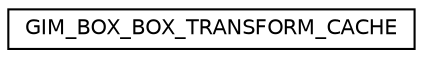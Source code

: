 digraph G
{
  edge [fontname="Helvetica",fontsize="10",labelfontname="Helvetica",labelfontsize="10"];
  node [fontname="Helvetica",fontsize="10",shape=record];
  rankdir=LR;
  Node1 [label="GIM_BOX_BOX_TRANSFORM_CACHE",height=0.2,width=0.4,color="black", fillcolor="white", style="filled",URL="$d6/d98/classGIM__BOX__BOX__TRANSFORM__CACHE.html",tooltip="Class for transforming a model1 to the space of model0."];
}
